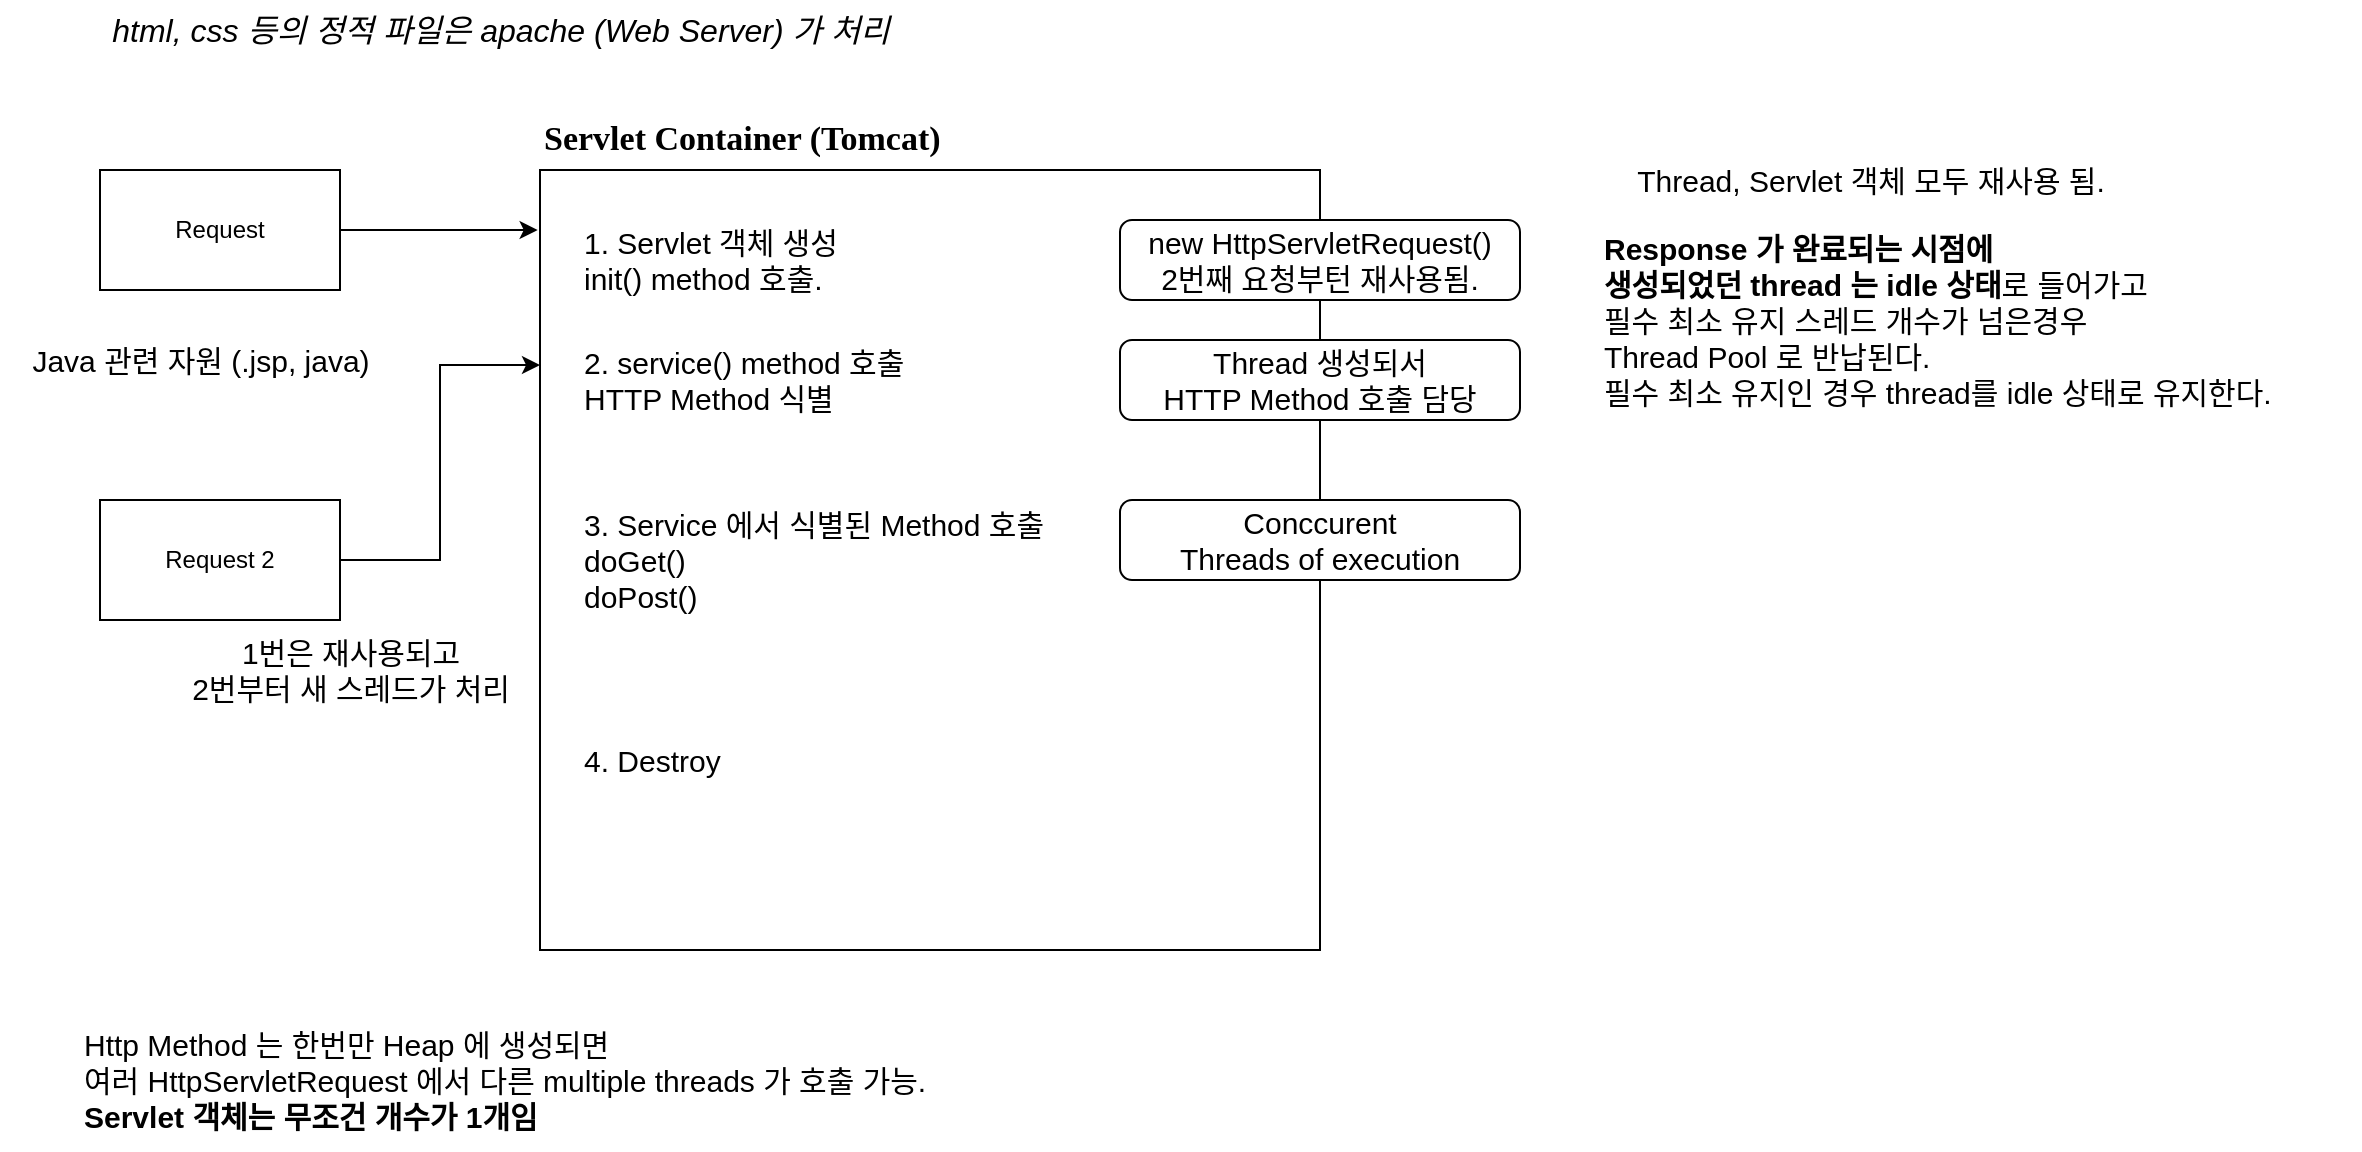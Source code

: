 <mxfile version="20.8.10" type="device" pages="4"><diagram name="HttpServlet" id="efa7a0a1-bf9b-a30e-e6df-94a7791c09e9"><mxGraphModel dx="2074" dy="1204" grid="1" gridSize="10" guides="1" tooltips="1" connect="1" arrows="1" fold="1" page="1" pageScale="1" pageWidth="826" pageHeight="1169" background="none" math="0" shadow="0"><root><mxCell id="0"/><mxCell id="1" parent="0"/><mxCell id="nOd1sxi8C27KuEB_rnhU-125" value="" style="edgeStyle=orthogonalEdgeStyle;rounded=0;orthogonalLoop=1;jettySize=auto;html=1;fontSize=15;entryX=-0.003;entryY=0.077;entryDx=0;entryDy=0;entryPerimeter=0;" parent="1" source="nOd1sxi8C27KuEB_rnhU-114" target="nOd1sxi8C27KuEB_rnhU-115" edge="1"><mxGeometry relative="1" as="geometry"/></mxCell><mxCell id="nOd1sxi8C27KuEB_rnhU-114" value="Request" style="rounded=0;whiteSpace=wrap;html=1;" parent="1" vertex="1"><mxGeometry x="240" y="315" width="120" height="60" as="geometry"/></mxCell><mxCell id="nOd1sxi8C27KuEB_rnhU-115" value="" style="rounded=0;whiteSpace=wrap;html=1;" parent="1" vertex="1"><mxGeometry x="460" y="315" width="390" height="390" as="geometry"/></mxCell><mxCell id="nOd1sxi8C27KuEB_rnhU-117" value="&lt;font style=&quot;font-size: 17px;&quot;&gt;Servlet Container (Tomcat)&lt;/font&gt;" style="text;html=1;strokeColor=none;fillColor=none;align=left;verticalAlign=middle;whiteSpace=wrap;rounded=0;fontStyle=1;fontSize=17;fontFamily=Verdana;" parent="1" vertex="1"><mxGeometry x="460" y="285" width="340" height="30" as="geometry"/></mxCell><mxCell id="nOd1sxi8C27KuEB_rnhU-118" value="Java 관련 자원 (.jsp, java)" style="text;html=1;align=center;verticalAlign=middle;resizable=0;points=[];autosize=1;strokeColor=none;fillColor=none;fontSize=15;" parent="1" vertex="1"><mxGeometry x="190" y="395" width="200" height="30" as="geometry"/></mxCell><mxCell id="nOd1sxi8C27KuEB_rnhU-119" value="&lt;i style=&quot;font-size: 16px;&quot;&gt;html, css 등의 정적 파일은 apache (Web Server) 가 처리&lt;/i&gt;" style="text;html=1;align=center;verticalAlign=middle;resizable=0;points=[];autosize=1;strokeColor=none;fillColor=none;fontSize=16;" parent="1" vertex="1"><mxGeometry x="225" y="230" width="430" height="30" as="geometry"/></mxCell><mxCell id="nOd1sxi8C27KuEB_rnhU-120" value="1. Servlet 객체 생성&lt;br&gt;init() method 호출." style="text;html=1;strokeColor=none;fillColor=none;align=left;verticalAlign=middle;whiteSpace=wrap;rounded=0;fontSize=15;" parent="1" vertex="1"><mxGeometry x="480" y="345" width="180" height="30" as="geometry"/></mxCell><mxCell id="nOd1sxi8C27KuEB_rnhU-121" value="2. service() method 호출&lt;br&gt;HTTP Method 식별" style="text;html=1;strokeColor=none;fillColor=none;align=left;verticalAlign=middle;whiteSpace=wrap;rounded=0;fontSize=15;" parent="1" vertex="1"><mxGeometry x="480" y="405" width="230" height="30" as="geometry"/></mxCell><mxCell id="nOd1sxi8C27KuEB_rnhU-122" value="3. Service 에서 식별된 Method 호출&lt;br&gt;doGet()&lt;br style=&quot;border-color: var(--border-color);&quot;&gt;doPost()" style="text;html=1;strokeColor=none;fillColor=none;align=left;verticalAlign=middle;whiteSpace=wrap;rounded=0;fontSize=15;" parent="1" vertex="1"><mxGeometry x="480" y="475" width="260" height="70" as="geometry"/></mxCell><mxCell id="nOd1sxi8C27KuEB_rnhU-123" value="Thread 생성되서&lt;br&gt;HTTP Method 호출 담당" style="rounded=1;whiteSpace=wrap;html=1;fontSize=15;" parent="1" vertex="1"><mxGeometry x="750" y="400" width="200" height="40" as="geometry"/></mxCell><mxCell id="nOd1sxi8C27KuEB_rnhU-127" style="edgeStyle=orthogonalEdgeStyle;rounded=0;orthogonalLoop=1;jettySize=auto;html=1;entryX=0;entryY=0.25;entryDx=0;entryDy=0;fontSize=15;" parent="1" source="nOd1sxi8C27KuEB_rnhU-124" target="nOd1sxi8C27KuEB_rnhU-115" edge="1"><mxGeometry relative="1" as="geometry"/></mxCell><mxCell id="nOd1sxi8C27KuEB_rnhU-124" value="Request 2" style="rounded=0;whiteSpace=wrap;html=1;" parent="1" vertex="1"><mxGeometry x="240" y="480" width="120" height="60" as="geometry"/></mxCell><mxCell id="nOd1sxi8C27KuEB_rnhU-126" value="new HttpServletRequest()&lt;br&gt;2번째 요청부턴 재사용됨." style="rounded=1;whiteSpace=wrap;html=1;fontSize=15;" parent="1" vertex="1"><mxGeometry x="750" y="340" width="200" height="40" as="geometry"/></mxCell><mxCell id="nOd1sxi8C27KuEB_rnhU-128" value="1번은 재사용되고&lt;br&gt;2번부터 새 스레드가 처리" style="text;html=1;align=center;verticalAlign=middle;resizable=0;points=[];autosize=1;strokeColor=none;fillColor=none;fontSize=15;" parent="1" vertex="1"><mxGeometry x="270" y="540" width="190" height="50" as="geometry"/></mxCell><mxCell id="nOd1sxi8C27KuEB_rnhU-129" value="Http Method 는 한번만 Heap 에 생성되면&lt;br&gt;여러 HttpServletRequest 에서 다른 multiple threads 가 호출 가능.&lt;br&gt;&lt;b&gt;Servlet 객체는 무조건 개수가 1개임&lt;/b&gt;" style="text;html=1;align=left;verticalAlign=middle;resizable=0;points=[];autosize=1;strokeColor=none;fillColor=none;fontSize=15;" parent="1" vertex="1"><mxGeometry x="230" y="735" width="460" height="70" as="geometry"/></mxCell><mxCell id="nOd1sxi8C27KuEB_rnhU-130" value="&lt;b&gt;Response 가 완료되는 시점에&lt;br&gt;생성되었던 thread 는 idle 상태&lt;/b&gt;로 들어가고&lt;br&gt;필수 최소 유지 스레드 개수가 넘은경우&lt;br&gt;Thread Pool 로 반납된다.&lt;br&gt;필수 최소 유지인 경우 thread를 idle 상태로 유지한다." style="text;html=1;align=left;verticalAlign=middle;resizable=0;points=[];autosize=1;strokeColor=none;fillColor=none;fontSize=15;" parent="1" vertex="1"><mxGeometry x="990" y="340" width="380" height="100" as="geometry"/></mxCell><mxCell id="nOd1sxi8C27KuEB_rnhU-131" value="Thread, Servlet 객체 모두 재사용 됨." style="text;html=1;align=center;verticalAlign=middle;resizable=0;points=[];autosize=1;strokeColor=none;fillColor=none;fontSize=15;" parent="1" vertex="1"><mxGeometry x="990" y="305" width="270" height="30" as="geometry"/></mxCell><mxCell id="_7-nI-I0Qool65YgRIW5-1" value="4. Destroy" style="text;html=1;strokeColor=none;fillColor=none;align=left;verticalAlign=middle;whiteSpace=wrap;rounded=0;fontSize=15;" vertex="1" parent="1"><mxGeometry x="480" y="585" width="230" height="50" as="geometry"/></mxCell><mxCell id="_7-nI-I0Qool65YgRIW5-2" value="Conccurent&lt;br&gt;Threads of execution" style="rounded=1;whiteSpace=wrap;html=1;fontSize=15;" vertex="1" parent="1"><mxGeometry x="750" y="480" width="200" height="40" as="geometry"/></mxCell></root></mxGraphModel></diagram><diagram id="0FwqQlvVDcqMDVLHWdXA" name="Servlet"><mxGraphModel dx="2074" dy="1204" grid="1" gridSize="10" guides="1" tooltips="1" connect="1" arrows="1" fold="1" page="1" pageScale="1" pageWidth="827" pageHeight="1169" math="0" shadow="0"><root><mxCell id="0"/><mxCell id="1" parent="0"/><mxCell id="cloEVke_-99jVU7zPXD9-1" value="" style="edgeStyle=orthogonalEdgeStyle;rounded=0;orthogonalLoop=1;jettySize=auto;html=1;fontSize=15;entryX=-0.003;entryY=0.077;entryDx=0;entryDy=0;entryPerimeter=0;" edge="1" parent="1" source="cloEVke_-99jVU7zPXD9-2" target="cloEVke_-99jVU7zPXD9-3"><mxGeometry relative="1" as="geometry"/></mxCell><mxCell id="cloEVke_-99jVU7zPXD9-2" value="Request" style="rounded=0;whiteSpace=wrap;html=1;" vertex="1" parent="1"><mxGeometry x="70" y="200" width="120" height="60" as="geometry"/></mxCell><mxCell id="cloEVke_-99jVU7zPXD9-3" value="" style="rounded=0;whiteSpace=wrap;html=1;" vertex="1" parent="1"><mxGeometry x="290" y="200" width="390" height="390" as="geometry"/></mxCell><mxCell id="cloEVke_-99jVU7zPXD9-4" value="&lt;font style=&quot;font-size: 15px;&quot;&gt;Servlet Container&lt;/font&gt;" style="text;html=1;strokeColor=none;fillColor=none;align=center;verticalAlign=middle;whiteSpace=wrap;rounded=0;" vertex="1" parent="1"><mxGeometry x="270" y="170" width="190" height="30" as="geometry"/></mxCell><mxCell id="cloEVke_-99jVU7zPXD9-5" value="Java 관련 자원 (.jsp, java)" style="text;html=1;align=center;verticalAlign=middle;resizable=0;points=[];autosize=1;strokeColor=none;fillColor=none;fontSize=15;" vertex="1" parent="1"><mxGeometry x="20" y="280" width="200" height="30" as="geometry"/></mxCell><mxCell id="cloEVke_-99jVU7zPXD9-10" style="edgeStyle=orthogonalEdgeStyle;rounded=0;orthogonalLoop=1;jettySize=auto;html=1;entryX=0;entryY=0.25;entryDx=0;entryDy=0;fontSize=15;" edge="1" parent="1" source="cloEVke_-99jVU7zPXD9-11" target="cloEVke_-99jVU7zPXD9-3"><mxGeometry relative="1" as="geometry"/></mxCell><mxCell id="cloEVke_-99jVU7zPXD9-11" value="Request 2" style="rounded=0;whiteSpace=wrap;html=1;" vertex="1" parent="1"><mxGeometry x="70" y="365" width="120" height="60" as="geometry"/></mxCell><mxCell id="toXkQ4QJMIXQ_jL9Iq2l-4" style="edgeStyle=orthogonalEdgeStyle;rounded=0;orthogonalLoop=1;jettySize=auto;html=1;entryX=0;entryY=0.25;entryDx=0;entryDy=0;" edge="1" parent="1" target="toXkQ4QJMIXQ_jL9Iq2l-2"><mxGeometry relative="1" as="geometry"><mxPoint x="750" y="172" as="sourcePoint"/></mxGeometry></mxCell><mxCell id="toXkQ4QJMIXQ_jL9Iq2l-1" value="Dispatcher Servlet&lt;br&gt;" style="rounded=1;whiteSpace=wrap;html=1;fontSize=15;" vertex="1" parent="1"><mxGeometry x="550" y="140" width="200" height="110" as="geometry"/></mxCell><mxCell id="toXkQ4QJMIXQ_jL9Iq2l-3" value="" style="edgeStyle=orthogonalEdgeStyle;rounded=0;orthogonalLoop=1;jettySize=auto;html=1;exitX=-0.017;exitY=0.633;exitDx=0;exitDy=0;exitPerimeter=0;" edge="1" parent="1" source="toXkQ4QJMIXQ_jL9Iq2l-2" target="toXkQ4QJMIXQ_jL9Iq2l-1"><mxGeometry relative="1" as="geometry"/></mxCell><mxCell id="toXkQ4QJMIXQ_jL9Iq2l-2" value="Handler mapping" style="rounded=0;whiteSpace=wrap;html=1;" vertex="1" parent="1"><mxGeometry x="827" y="157" width="120" height="60" as="geometry"/></mxCell><mxCell id="toXkQ4QJMIXQ_jL9Iq2l-5" value="Request" style="text;html=1;align=center;verticalAlign=middle;resizable=0;points=[];autosize=1;strokeColor=none;fillColor=none;" vertex="1" parent="1"><mxGeometry x="757" y="140" width="70" height="30" as="geometry"/></mxCell><mxCell id="toXkQ4QJMIXQ_jL9Iq2l-6" value="Response" style="text;html=1;align=center;verticalAlign=middle;resizable=0;points=[];autosize=1;strokeColor=none;fillColor=none;" vertex="1" parent="1"><mxGeometry x="752" y="200" width="80" height="30" as="geometry"/></mxCell><mxCell id="toXkQ4QJMIXQ_jL9Iq2l-7" value="&lt;font style=&quot;font-size: 15px;&quot;&gt;Request&lt;br&gt;Response&lt;/font&gt;" style="text;html=1;align=center;verticalAlign=middle;resizable=0;points=[];autosize=1;strokeColor=none;fillColor=none;" vertex="1" parent="1"><mxGeometry x="325" y="245" width="90" height="50" as="geometry"/></mxCell><mxCell id="toXkQ4QJMIXQ_jL9Iq2l-8" value="&lt;span style=&quot;font-size: 15px;&quot;&gt;톰캣이 알아서&lt;br&gt;HttpServletRequest 만들어줌&lt;br&gt;HttpServletResponse 객체도 만들어줌.&lt;br&gt;&lt;br&gt;&lt;/span&gt;" style="text;html=1;align=center;verticalAlign=middle;resizable=0;points=[];autosize=1;strokeColor=none;fillColor=none;" vertex="1" parent="1"><mxGeometry x="345" y="300" width="280" height="90" as="geometry"/></mxCell><mxCell id="toXkQ4QJMIXQ_jL9Iq2l-9" value="&lt;font style=&quot;font-size: 15px;&quot;&gt;&lt;b&gt;[FrontController]&lt;/b&gt; 가 &lt;br&gt;web.xml 로 부터 정의된&lt;br&gt;모든 파일의 트래픽을 낚아챔.&lt;/font&gt;" style="text;html=1;align=center;verticalAlign=middle;resizable=0;points=[];autosize=1;strokeColor=none;fillColor=none;" vertex="1" parent="1"><mxGeometry x="780" y="350" width="220" height="70" as="geometry"/></mxCell><mxCell id="toXkQ4QJMIXQ_jL9Iq2l-10" value="&lt;b&gt;RequestDispatcher&lt;/b&gt; 가 &lt;br&gt;기존 Req/Res 를 그대로 유지시킴.&lt;br&gt;데이터를 들고 page 이동이 가능해짐." style="text;html=1;align=center;verticalAlign=middle;resizable=0;points=[];autosize=1;strokeColor=none;fillColor=none;fontSize=15;" vertex="1" parent="1"><mxGeometry x="760" y="430" width="270" height="70" as="geometry"/></mxCell><mxCell id="toXkQ4QJMIXQ_jL9Iq2l-11" value="&lt;b&gt;Dispatcher Servlet&lt;/b&gt;&amp;nbsp;는&lt;br&gt;Spring 에서 제공하는 것으로&lt;br&gt;&lt;b&gt;FrontContoller + RequestDispatcher&lt;/b&gt;다.&lt;br&gt;필터 자동등록&lt;br&gt;&lt;br&gt;=&amp;gt; .요청을 분석하여 알맞은 PageController 에게 전달하고&lt;br&gt;응답받아 요청응답을 어떻게할지 결정만한다.&lt;br&gt;&lt;br&gt;=&amp;gt; 주소분배 (어느 주소 왔을 때 어디로가~)&lt;br&gt;=&amp;gt;" style="text;html=1;align=center;verticalAlign=middle;resizable=0;points=[];autosize=1;strokeColor=none;fillColor=none;fontSize=15;" vertex="1" parent="1"><mxGeometry x="690" y="510" width="410" height="190" as="geometry"/></mxCell><mxCell id="y6oCO_R0X_Wbmx27P9qq-10" value="" style="edgeStyle=orthogonalEdgeStyle;rounded=0;orthogonalLoop=1;jettySize=auto;html=1;fontSize=15;" edge="1" parent="1" source="y6oCO_R0X_Wbmx27P9qq-1" target="y6oCO_R0X_Wbmx27P9qq-9"><mxGeometry relative="1" as="geometry"/></mxCell><mxCell id="y6oCO_R0X_Wbmx27P9qq-1" value="DispatcherServlet" style="rounded=0;whiteSpace=wrap;html=1;fontSize=15;" vertex="1" parent="1"><mxGeometry x="1130" y="470" width="149" height="60" as="geometry"/></mxCell><mxCell id="y6oCO_R0X_Wbmx27P9qq-2" value="src/file1.java" style="rounded=0;whiteSpace=wrap;html=1;fontSize=15;" vertex="1" parent="1"><mxGeometry x="1520" y="387.5" width="149" height="60" as="geometry"/></mxCell><mxCell id="y6oCO_R0X_Wbmx27P9qq-3" value="src/file2.java" style="rounded=0;whiteSpace=wrap;html=1;fontSize=15;" vertex="1" parent="1"><mxGeometry x="1520" y="467.5" width="149" height="60" as="geometry"/></mxCell><mxCell id="y6oCO_R0X_Wbmx27P9qq-4" value="src/file3.java" style="rounded=0;whiteSpace=wrap;html=1;fontSize=15;" vertex="1" parent="1"><mxGeometry x="1520" y="552.5" width="149" height="60" as="geometry"/></mxCell><mxCell id="y6oCO_R0X_Wbmx27P9qq-5" value="본인 기준 예하 패키지 모두 스캔해서&lt;br&gt;필요한 애들만 Memory 에 올림&lt;br&gt;&lt;br&gt;미리 메모리 로드해놓고&lt;br&gt;주소를 분배한다!" style="text;html=1;align=center;verticalAlign=middle;resizable=0;points=[];autosize=1;strokeColor=none;fillColor=none;fontSize=15;" vertex="1" parent="1"><mxGeometry x="1220" y="535" width="270" height="100" as="geometry"/></mxCell><mxCell id="y6oCO_R0X_Wbmx27P9qq-7" value="Static 이 아닌&lt;br&gt;java 파일도 메모리로 다 띄운다.&lt;br&gt;다음과 같은 어노테이션 존재시에만 띄운다.&lt;br&gt;- @Controller, @Repository, @Component" style="text;html=1;align=center;verticalAlign=middle;resizable=0;points=[];autosize=1;strokeColor=none;fillColor=none;fontSize=15;" vertex="1" parent="1"><mxGeometry x="1430" y="275" width="310" height="90" as="geometry"/></mxCell><mxCell id="y6oCO_R0X_Wbmx27P9qq-8" value="" style="shape=curlyBracket;whiteSpace=wrap;html=1;rounded=1;labelPosition=left;verticalLabelPosition=middle;align=right;verticalAlign=middle;fontSize=15;" vertex="1" parent="1"><mxGeometry x="1480" y="387.5" width="20" height="222.5" as="geometry"/></mxCell><mxCell id="y6oCO_R0X_Wbmx27P9qq-9" value="&lt;b&gt;Component scan&lt;/b&gt;" style="text;html=1;align=center;verticalAlign=middle;resizable=0;points=[];autosize=1;strokeColor=none;fillColor=none;fontSize=15;" vertex="1" parent="1"><mxGeometry x="1322" y="484.5" width="150" height="30" as="geometry"/></mxCell></root></mxGraphModel></diagram><diagram id="e0u0y9fHc3UtzxKCwUgs" name="Dispatcher Servlet"><mxGraphModel dx="1247" dy="1204" grid="1" gridSize="10" guides="1" tooltips="1" connect="1" arrows="1" fold="1" page="1" pageScale="1" pageWidth="827" pageHeight="1169" math="0" shadow="0"><root><mxCell id="0"/><mxCell id="1" parent="0"/><mxCell id="NbMNZ7_MJP_c7euPkL2B-19" value="" style="rounded=0;whiteSpace=wrap;html=1;fontSize=15;" vertex="1" parent="1"><mxGeometry x="916" y="180" width="1050" height="583" as="geometry"/></mxCell><mxCell id="3gOJKi0ySxVuerJzJCuT-3" value="" style="rounded=0;whiteSpace=wrap;html=1;strokeColor=default;fontFamily=Verdana;fontSize=20;dashed=1;dashPattern=8 8;" vertex="1" parent="1"><mxGeometry x="996" y="253" width="490" height="200" as="geometry"/></mxCell><mxCell id="NbMNZ7_MJP_c7euPkL2B-24" value="ViewResolver, Intercepor, MultiResolver 객체 생성 및&lt;br style=&quot;font-size: 16px;&quot;&gt;Controller, RestController 스캔&lt;br style=&quot;font-size: 16px;&quot;&gt;&lt;b style=&quot;font-size: 16px;&quot;&gt;- DispatcherServlet 에 의해 실행됨&lt;/b&gt;" style="text;html=1;align=left;verticalAlign=middle;resizable=0;points=[];autosize=1;strokeColor=none;fillColor=none;fontSize=16;" vertex="1" parent="1"><mxGeometry x="1516" y="253" width="400" height="70" as="geometry"/></mxCell><mxCell id="NbMNZ7_MJP_c7euPkL2B-25" value="Service, Repository 등을 스캔 (Memory Loading)&lt;br style=&quot;font-size: 16px;&quot;&gt;또는 DB관련 객체 생성&lt;br style=&quot;font-size: 16px;&quot;&gt;&lt;i style=&quot;font-size: 16px;&quot;&gt;&lt;b style=&quot;font-size: 16px;&quot;&gt;Servlet-ApplicationContext 보다 &lt;font color=&quot;#ff3333&quot;&gt;먼저 생성됨&lt;/font&gt;.&lt;br style=&quot;font-size: 16px;&quot;&gt;=&amp;gt; Servlet-App 은 Root-App 참조가능.&lt;br style=&quot;font-size: 16px;&quot;&gt;&lt;/b&gt;&lt;/i&gt;" style="text;html=1;align=left;verticalAlign=middle;resizable=0;points=[];autosize=1;strokeColor=none;fillColor=none;fontSize=16;" vertex="1" parent="1"><mxGeometry x="1516" y="533" width="370" height="90" as="geometry"/></mxCell><mxCell id="3gOJKi0ySxVuerJzJCuT-4" value="" style="rounded=0;whiteSpace=wrap;html=1;strokeColor=default;fontFamily=Verdana;fontSize=20;dashed=1;dashPattern=8 8;" vertex="1" parent="1"><mxGeometry x="1019.5" y="533" width="470" height="200" as="geometry"/></mxCell><mxCell id="NbMNZ7_MJP_c7euPkL2B-26" value="Controllers" style="rounded=0;whiteSpace=wrap;html=1;fontSize=15;" vertex="1" parent="1"><mxGeometry x="1044.5" y="298" width="149" height="60" as="geometry"/></mxCell><mxCell id="NbMNZ7_MJP_c7euPkL2B-27" value="ViewResolver" style="rounded=0;whiteSpace=wrap;html=1;fontSize=15;" vertex="1" parent="1"><mxGeometry x="1158.5" y="323" width="149" height="60" as="geometry"/></mxCell><mxCell id="NbMNZ7_MJP_c7euPkL2B-28" value="HandlerMapping" style="rounded=0;whiteSpace=wrap;html=1;fontSize=15;" vertex="1" parent="1"><mxGeometry x="1286" y="358" width="149" height="60" as="geometry"/></mxCell><mxCell id="NbMNZ7_MJP_c7euPkL2B-29" value="Services" style="rounded=0;whiteSpace=wrap;html=1;fontSize=15;" vertex="1" parent="1"><mxGeometry x="1086" y="593" width="149" height="60" as="geometry"/></mxCell><mxCell id="NbMNZ7_MJP_c7euPkL2B-30" value="Repositories" style="rounded=0;whiteSpace=wrap;html=1;fontSize=15;" vertex="1" parent="1"><mxGeometry x="1190" y="633" width="149" height="60" as="geometry"/></mxCell><mxCell id="3gOJKi0ySxVuerJzJCuT-1" value="&lt;b&gt;&lt;font style=&quot;font-size: 20px;&quot; face=&quot;Verdana&quot;&gt;ApplicationContext == Spring Container == IoC Container&lt;/font&gt;&lt;/b&gt;" style="text;html=1;align=left;verticalAlign=middle;resizable=0;points=[];autosize=1;strokeColor=none;fillColor=none;fontSize=15;" vertex="1" parent="1"><mxGeometry x="916" y="140" width="680" height="40" as="geometry"/></mxCell><mxCell id="3gOJKi0ySxVuerJzJCuT-2" value="&lt;font face=&quot;Helvetica&quot;&gt;&lt;span style=&quot;font-size: 15px;&quot;&gt;Manage all data by singleton pattern&lt;/span&gt;&lt;/font&gt;" style="text;whiteSpace=wrap;html=1;fontSize=20;fontFamily=Verdana;" vertex="1" parent="1"><mxGeometry x="926" y="180" width="260" height="43" as="geometry"/></mxCell><mxCell id="NbMNZ7_MJP_c7euPkL2B-21" value="&lt;b style=&quot;font-size: 16px;&quot;&gt;Servlet-ApplicationContext&lt;/b&gt;" style="rounded=1;whiteSpace=wrap;html=1;fontSize=16;" vertex="1" parent="1"><mxGeometry x="936" y="223" width="210" height="60" as="geometry"/></mxCell><mxCell id="NbMNZ7_MJP_c7euPkL2B-23" value="&lt;b&gt;&lt;font style=&quot;font-size: 16px;&quot;&gt;Root-ApplicationContext&lt;/font&gt;&lt;/b&gt;" style="rounded=1;whiteSpace=wrap;html=1;fontSize=15;" vertex="1" parent="1"><mxGeometry x="948.5" y="503" width="210" height="60" as="geometry"/></mxCell><mxCell id="xrQDhIv6ZnraQt0rv86--4" value="ApplicationContext 와 달리 초기에 메모리에 미리 로딩되지 않고&lt;br&gt;Lazy Loading 된다.&lt;br&gt;getBean() 메소드로 메모리 로드 가능.&lt;br&gt;&lt;br&gt;@Configuration annotation 붙이고&lt;br&gt;method() 로 이름 return&lt;br&gt;" style="rounded=0;whiteSpace=wrap;html=1;strokeColor=none;fontFamily=Helvetica;fontSize=16;dashed=1;dashPattern=12 12;align=left;" vertex="1" parent="1"><mxGeometry x="1043" y="790" width="529" height="130" as="geometry"/></mxCell><mxCell id="xrQDhIv6ZnraQt0rv86--3" value="&lt;font face=&quot;Helvetica&quot;&gt;BeanFactory&lt;/font&gt;" style="rounded=1;whiteSpace=wrap;html=1;strokeColor=default;fontFamily=Verdana;fontSize=16;" vertex="1" parent="1"><mxGeometry x="910" y="790" width="120" height="60" as="geometry"/></mxCell></root></mxGraphModel></diagram><diagram id="h2EHgf_zCypNgtu-3A82" name="Configuration"><mxGraphModel dx="2074" dy="1204" grid="1" gridSize="10" guides="1" tooltips="1" connect="1" arrows="1" fold="1" page="1" pageScale="1" pageWidth="827" pageHeight="1169" math="0" shadow="0"><root><mxCell id="0"/><mxCell id="1" parent="0"/><mxCell id="WEgk8TZj0MYsRzqAQaio-1" value="&lt;b&gt;Dispatcher Servlet&lt;/b&gt;&amp;nbsp;는 Spring 에서 제공하는 것으로&lt;br&gt;&lt;b&gt;FrontContoller + RequestDispatcher&lt;/b&gt;다.&lt;br&gt;필터 자동등록&lt;br&gt;&lt;br&gt;=&amp;gt; .요청을 분석하여 알맞은&lt;b&gt; PageController 에게 전달하고&lt;br&gt;응답받아 요청응답을 어떻게할지 결정&lt;/b&gt;만한다.&lt;br&gt;&lt;br&gt;=&amp;gt; 주소분배 (어느 주소 왔을 때 어디로가~)" style="text;html=1;align=left;verticalAlign=middle;resizable=0;points=[];autosize=1;strokeColor=none;fillColor=none;fontSize=15;" vertex="1" parent="1"><mxGeometry x="370" y="655" width="420" height="160" as="geometry"/></mxCell><mxCell id="WEgk8TZj0MYsRzqAQaio-2" value="" style="rounded=0;whiteSpace=wrap;html=1;" vertex="1" parent="1"><mxGeometry x="110" y="197" width="390" height="390" as="geometry"/></mxCell><mxCell id="WEgk8TZj0MYsRzqAQaio-3" value="" style="edgeStyle=orthogonalEdgeStyle;rounded=0;orthogonalLoop=1;jettySize=auto;html=1;fontSize=15;" edge="1" parent="1" source="WEgk8TZj0MYsRzqAQaio-4" target="WEgk8TZj0MYsRzqAQaio-6"><mxGeometry relative="1" as="geometry"/></mxCell><mxCell id="WEgk8TZj0MYsRzqAQaio-4" value="web.xml" style="rounded=1;whiteSpace=wrap;html=1;fontSize=15;" vertex="1" parent="1"><mxGeometry x="120" y="285" width="120" height="60" as="geometry"/></mxCell><mxCell id="WEgk8TZj0MYsRzqAQaio-5" style="edgeStyle=orthogonalEdgeStyle;rounded=0;orthogonalLoop=1;jettySize=auto;html=1;exitX=1;exitY=0.5;exitDx=0;exitDy=0;fontSize=15;" edge="1" parent="1" source="WEgk8TZj0MYsRzqAQaio-6" target="WEgk8TZj0MYsRzqAQaio-13"><mxGeometry relative="1" as="geometry"/></mxCell><mxCell id="WEgk8TZj0MYsRzqAQaio-6" value="Dispatcher&lt;br&gt;Servlet" style="rounded=1;whiteSpace=wrap;html=1;fontSize=15;" vertex="1" parent="1"><mxGeometry x="330" y="285" width="120" height="60" as="geometry"/></mxCell><mxCell id="WEgk8TZj0MYsRzqAQaio-7" value="src/file1.java" style="rounded=0;whiteSpace=wrap;html=1;fontSize=15;" vertex="1" parent="1"><mxGeometry x="767" y="202.5" width="149" height="60" as="geometry"/></mxCell><mxCell id="WEgk8TZj0MYsRzqAQaio-8" value="src/file2.java" style="rounded=0;whiteSpace=wrap;html=1;fontSize=15;" vertex="1" parent="1"><mxGeometry x="767" y="282.5" width="149" height="60" as="geometry"/></mxCell><mxCell id="WEgk8TZj0MYsRzqAQaio-9" value="src/file3.java" style="rounded=0;whiteSpace=wrap;html=1;fontSize=15;" vertex="1" parent="1"><mxGeometry x="767" y="367.5" width="149" height="60" as="geometry"/></mxCell><mxCell id="WEgk8TZj0MYsRzqAQaio-10" value="본인 기준 예하 패키지 모두 스캔해서&lt;br&gt;필요한 애들만 Memory 에 올림&lt;br&gt;&lt;br&gt;미리 메모리 로드해놓고&lt;br&gt;주소를 분배한다!" style="text;html=1;align=left;verticalAlign=middle;resizable=0;points=[];autosize=1;strokeColor=none;fillColor=none;fontSize=15;" vertex="1" parent="1"><mxGeometry x="450" y="185" width="270" height="100" as="geometry"/></mxCell><mxCell id="WEgk8TZj0MYsRzqAQaio-11" value="Static 이 아닌&lt;br&gt;java 파일도 메모리로 다 띄운다.&lt;br&gt;다음과 같은 어노테이션 존재시에만 띄운다.&lt;br&gt;- @Controller, @Repository, @Component" style="text;html=1;align=center;verticalAlign=middle;resizable=0;points=[];autosize=1;strokeColor=none;fillColor=none;fontSize=15;" vertex="1" parent="1"><mxGeometry x="677" y="90" width="310" height="90" as="geometry"/></mxCell><mxCell id="WEgk8TZj0MYsRzqAQaio-12" value="" style="shape=curlyBracket;whiteSpace=wrap;html=1;rounded=1;labelPosition=left;verticalLabelPosition=middle;align=right;verticalAlign=middle;fontSize=15;" vertex="1" parent="1"><mxGeometry x="727" y="202.5" width="20" height="222.5" as="geometry"/></mxCell><mxCell id="WEgk8TZj0MYsRzqAQaio-13" value="&lt;b&gt;Component scan&lt;/b&gt;" style="text;html=1;align=center;verticalAlign=middle;resizable=0;points=[];autosize=1;strokeColor=none;fillColor=none;fontSize=15;" vertex="1" parent="1"><mxGeometry x="569" y="299.5" width="150" height="30" as="geometry"/></mxCell><mxCell id="WEgk8TZj0MYsRzqAQaio-14" value="&lt;b&gt;[ContextLoaderListener]&amp;nbsp;&lt;br&gt;&lt;/b&gt;공통적으로 쓰는애들을 미리 띄워둠.&lt;br&gt;ex. DB Connection&lt;br&gt;(applicationContext.xml)" style="text;html=1;align=center;verticalAlign=middle;resizable=0;points=[];autosize=1;strokeColor=none;fillColor=none;fontSize=15;" vertex="1" parent="1"><mxGeometry x="143" y="467" width="270" height="90" as="geometry"/></mxCell><mxCell id="WEgk8TZj0MYsRzqAQaio-15" value="ContextLoaderListener" style="rounded=1;whiteSpace=wrap;html=1;fontSize=15;" vertex="1" parent="1"><mxGeometry x="193" y="402" width="170" height="60" as="geometry"/></mxCell><mxCell id="WEgk8TZj0MYsRzqAQaio-16" value="&quot;&lt;i&gt;IoC Container로&lt;br&gt;공통의 것들 관리&lt;/i&gt;&quot;" style="rounded=0;whiteSpace=wrap;html=1;fontSize=15;" vertex="1" parent="1"><mxGeometry x="410" y="487" width="180" height="60" as="geometry"/></mxCell><mxCell id="WEgk8TZj0MYsRzqAQaio-17" value="" style="endArrow=none;dashed=1;html=1;dashPattern=1 3;strokeWidth=2;rounded=0;fontFamily=Verdana;fontSize=16;" edge="1" parent="1" source="WEgk8TZj0MYsRzqAQaio-15"><mxGeometry width="50" height="50" relative="1" as="geometry"><mxPoint x="920" y="630" as="sourcePoint"/><mxPoint x="278" y="320" as="targetPoint"/></mxGeometry></mxCell><mxCell id="WEgk8TZj0MYsRzqAQaio-18" value="&lt;font style=&quot;font-size: 15px;&quot;&gt;&lt;b&gt;[FrontController]&lt;/b&gt; 가 &lt;br&gt;web.xml 로 부터 정의된&lt;br&gt;모든 파일의 트래픽을 낚아챔.&lt;/font&gt;" style="text;html=1;align=left;verticalAlign=middle;resizable=0;points=[];autosize=1;strokeColor=none;fillColor=none;" vertex="1" parent="1"><mxGeometry x="30" y="635" width="220" height="70" as="geometry"/></mxCell><mxCell id="WEgk8TZj0MYsRzqAQaio-19" value="&lt;b&gt;RequestDispatcher&lt;/b&gt; 가 &lt;br&gt;기존 Req/Res 를 그대로 유지시킴.&lt;br&gt;데이터를 들고 page 이동이 가능해짐." style="text;html=1;align=left;verticalAlign=middle;resizable=0;points=[];autosize=1;strokeColor=none;fillColor=none;fontSize=15;" vertex="1" parent="1"><mxGeometry x="30" y="705" width="270" height="70" as="geometry"/></mxCell><mxCell id="WEgk8TZj0MYsRzqAQaio-20" value="Srping" style="text;html=1;align=center;verticalAlign=middle;resizable=0;points=[];autosize=1;strokeColor=none;fillColor=none;fontSize=17;fontFamily=Verdana;fontStyle=1" vertex="1" parent="1"><mxGeometry x="105" y="167" width="90" height="30" as="geometry"/></mxCell></root></mxGraphModel></diagram></mxfile>